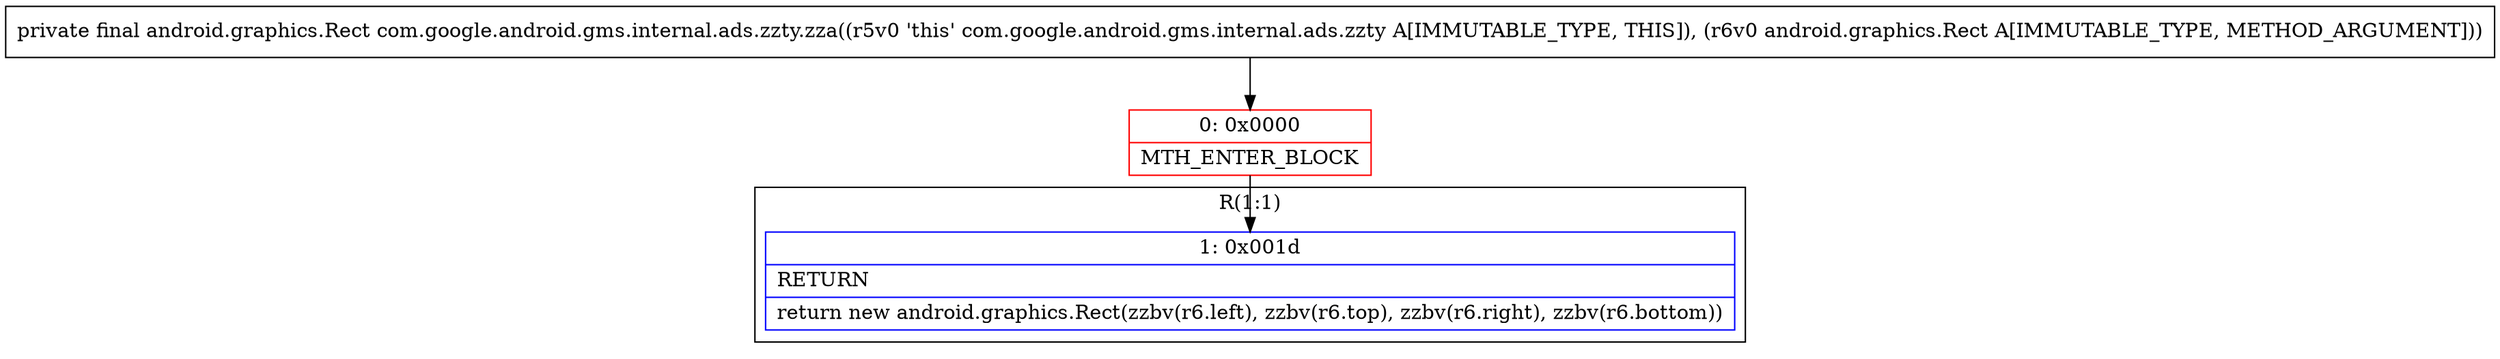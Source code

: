 digraph "CFG forcom.google.android.gms.internal.ads.zzty.zza(Landroid\/graphics\/Rect;)Landroid\/graphics\/Rect;" {
subgraph cluster_Region_575172799 {
label = "R(1:1)";
node [shape=record,color=blue];
Node_1 [shape=record,label="{1\:\ 0x001d|RETURN\l|return new android.graphics.Rect(zzbv(r6.left), zzbv(r6.top), zzbv(r6.right), zzbv(r6.bottom))\l}"];
}
Node_0 [shape=record,color=red,label="{0\:\ 0x0000|MTH_ENTER_BLOCK\l}"];
MethodNode[shape=record,label="{private final android.graphics.Rect com.google.android.gms.internal.ads.zzty.zza((r5v0 'this' com.google.android.gms.internal.ads.zzty A[IMMUTABLE_TYPE, THIS]), (r6v0 android.graphics.Rect A[IMMUTABLE_TYPE, METHOD_ARGUMENT])) }"];
MethodNode -> Node_0;
Node_0 -> Node_1;
}


